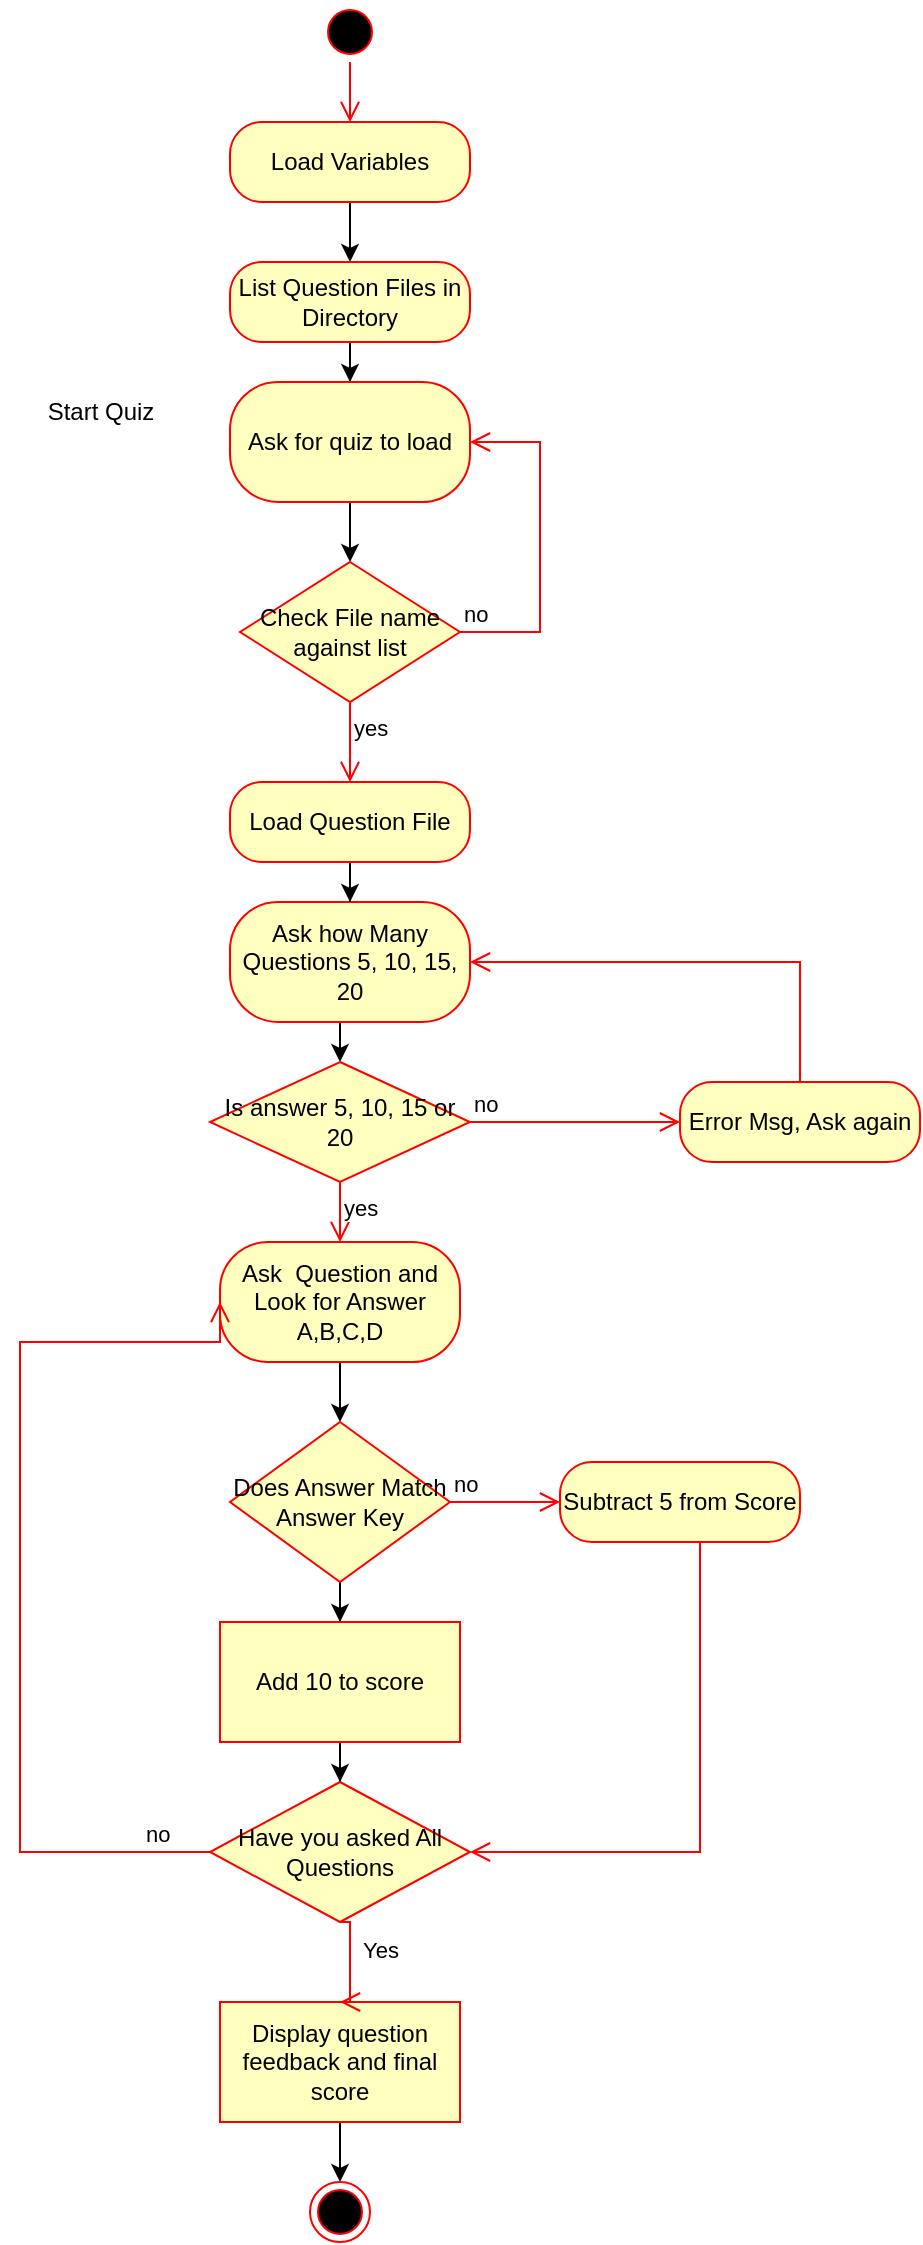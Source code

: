 <mxfile version="22.1.17" type="github">
  <diagram name="Page-1" id="bHBYUuS_1wNKQq4gKL0O">
    <mxGraphModel dx="875" dy="442" grid="1" gridSize="10" guides="1" tooltips="1" connect="1" arrows="1" fold="1" page="1" pageScale="1" pageWidth="827" pageHeight="1169" math="0" shadow="0">
      <root>
        <mxCell id="0" />
        <mxCell id="1" parent="0" />
        <mxCell id="7rvZdRIhid-Xw_DGqHvA-44" value="" style="edgeStyle=orthogonalEdgeStyle;rounded=0;orthogonalLoop=1;jettySize=auto;html=1;" edge="1" parent="1" source="vBl7tX9VGNm2oZG5aJBP-1" target="7rvZdRIhid-Xw_DGqHvA-42">
          <mxGeometry relative="1" as="geometry" />
        </mxCell>
        <mxCell id="vBl7tX9VGNm2oZG5aJBP-1" value="Load Variables" style="rounded=1;whiteSpace=wrap;html=1;arcSize=40;fontColor=#000000;fillColor=#ffffc0;strokeColor=#ff0000;" parent="1" vertex="1">
          <mxGeometry x="315" y="60" width="120" height="40" as="geometry" />
        </mxCell>
        <mxCell id="vBl7tX9VGNm2oZG5aJBP-5" value="" style="ellipse;html=1;shape=startState;fillColor=#000000;strokeColor=#ff0000;" parent="1" vertex="1">
          <mxGeometry x="360" width="30" height="30" as="geometry" />
        </mxCell>
        <mxCell id="vBl7tX9VGNm2oZG5aJBP-6" value="" style="edgeStyle=orthogonalEdgeStyle;html=1;verticalAlign=bottom;endArrow=open;endSize=8;strokeColor=#ff0000;rounded=0;entryX=0.5;entryY=0;entryDx=0;entryDy=0;" parent="1" source="vBl7tX9VGNm2oZG5aJBP-5" edge="1" target="vBl7tX9VGNm2oZG5aJBP-1">
          <mxGeometry relative="1" as="geometry">
            <mxPoint x="375" y="90" as="targetPoint" />
          </mxGeometry>
        </mxCell>
        <mxCell id="vBl7tX9VGNm2oZG5aJBP-17" value="Start Quiz" style="text;html=1;align=center;verticalAlign=middle;resizable=0;points=[];autosize=1;strokeColor=none;fillColor=none;" parent="1" vertex="1">
          <mxGeometry x="210" y="190" width="80" height="30" as="geometry" />
        </mxCell>
        <mxCell id="7rvZdRIhid-Xw_DGqHvA-33" style="edgeStyle=orthogonalEdgeStyle;rounded=0;orthogonalLoop=1;jettySize=auto;html=1;exitX=0.5;exitY=1;exitDx=0;exitDy=0;entryX=0.5;entryY=0;entryDx=0;entryDy=0;" edge="1" parent="1" source="7rvZdRIhid-Xw_DGqHvA-1" target="7rvZdRIhid-Xw_DGqHvA-28">
          <mxGeometry relative="1" as="geometry" />
        </mxCell>
        <mxCell id="7rvZdRIhid-Xw_DGqHvA-1" value="Ask how Many Questions 5, 10, 15, 20" style="whiteSpace=wrap;html=1;fillColor=#ffffc0;strokeColor=#ff0000;fontColor=#000000;rounded=1;arcSize=40;" vertex="1" parent="1">
          <mxGeometry x="315" y="450" width="120" height="60" as="geometry" />
        </mxCell>
        <mxCell id="7rvZdRIhid-Xw_DGqHvA-15" value="" style="edgeStyle=orthogonalEdgeStyle;rounded=0;orthogonalLoop=1;jettySize=auto;html=1;" edge="1" parent="1" source="7rvZdRIhid-Xw_DGqHvA-10" target="7rvZdRIhid-Xw_DGqHvA-12">
          <mxGeometry relative="1" as="geometry" />
        </mxCell>
        <mxCell id="7rvZdRIhid-Xw_DGqHvA-10" value="Ask&amp;nbsp; Question and Look for Answer A,B,C,D" style="whiteSpace=wrap;html=1;fillColor=#ffffc0;strokeColor=#ff0000;fontColor=#000000;rounded=1;arcSize=40;" vertex="1" parent="1">
          <mxGeometry x="310" y="620" width="120" height="60" as="geometry" />
        </mxCell>
        <mxCell id="7rvZdRIhid-Xw_DGqHvA-17" value="" style="edgeStyle=orthogonalEdgeStyle;rounded=0;orthogonalLoop=1;jettySize=auto;html=1;" edge="1" parent="1" source="7rvZdRIhid-Xw_DGqHvA-12" target="7rvZdRIhid-Xw_DGqHvA-16">
          <mxGeometry relative="1" as="geometry" />
        </mxCell>
        <mxCell id="7rvZdRIhid-Xw_DGqHvA-12" value="Does Answer Match Answer Key" style="rhombus;whiteSpace=wrap;html=1;fontColor=#000000;fillColor=#ffffc0;strokeColor=#ff0000;" vertex="1" parent="1">
          <mxGeometry x="315" y="710" width="110" height="80" as="geometry" />
        </mxCell>
        <mxCell id="7rvZdRIhid-Xw_DGqHvA-13" value="no" style="edgeStyle=orthogonalEdgeStyle;html=1;align=left;verticalAlign=bottom;endArrow=open;endSize=8;strokeColor=#ff0000;rounded=0;entryX=0;entryY=0.5;entryDx=0;entryDy=0;" edge="1" source="7rvZdRIhid-Xw_DGqHvA-12" parent="1" target="7rvZdRIhid-Xw_DGqHvA-18">
          <mxGeometry x="-1" relative="1" as="geometry">
            <mxPoint x="520" y="770" as="targetPoint" />
          </mxGeometry>
        </mxCell>
        <mxCell id="7rvZdRIhid-Xw_DGqHvA-23" value="" style="edgeStyle=orthogonalEdgeStyle;rounded=0;orthogonalLoop=1;jettySize=auto;html=1;" edge="1" parent="1" source="7rvZdRIhid-Xw_DGqHvA-16" target="7rvZdRIhid-Xw_DGqHvA-20">
          <mxGeometry relative="1" as="geometry" />
        </mxCell>
        <mxCell id="7rvZdRIhid-Xw_DGqHvA-16" value="Add 10 to score" style="whiteSpace=wrap;html=1;fillColor=#ffffc0;strokeColor=#ff0000;fontColor=#000000;" vertex="1" parent="1">
          <mxGeometry x="310" y="810" width="120" height="60" as="geometry" />
        </mxCell>
        <mxCell id="7rvZdRIhid-Xw_DGqHvA-18" value="Subtract 5 from Score" style="rounded=1;whiteSpace=wrap;html=1;arcSize=40;fontColor=#000000;fillColor=#ffffc0;strokeColor=#ff0000;" vertex="1" parent="1">
          <mxGeometry x="480" y="730" width="120" height="40" as="geometry" />
        </mxCell>
        <mxCell id="7rvZdRIhid-Xw_DGqHvA-19" value="" style="edgeStyle=orthogonalEdgeStyle;html=1;verticalAlign=bottom;endArrow=open;endSize=8;strokeColor=#ff0000;rounded=0;entryX=1;entryY=0.5;entryDx=0;entryDy=0;" edge="1" source="7rvZdRIhid-Xw_DGqHvA-18" parent="1" target="7rvZdRIhid-Xw_DGqHvA-20">
          <mxGeometry relative="1" as="geometry">
            <mxPoint x="600" y="860" as="targetPoint" />
            <Array as="points">
              <mxPoint x="550" y="925" />
            </Array>
          </mxGeometry>
        </mxCell>
        <mxCell id="7rvZdRIhid-Xw_DGqHvA-20" value="Have you asked All Questions" style="rhombus;whiteSpace=wrap;html=1;fontColor=#000000;fillColor=#ffffc0;strokeColor=#ff0000;" vertex="1" parent="1">
          <mxGeometry x="305" y="890" width="130" height="70" as="geometry" />
        </mxCell>
        <mxCell id="7rvZdRIhid-Xw_DGqHvA-21" value="no" style="edgeStyle=orthogonalEdgeStyle;html=1;align=left;verticalAlign=bottom;endArrow=open;endSize=8;strokeColor=#ff0000;rounded=0;entryX=0;entryY=0.5;entryDx=0;entryDy=0;" edge="1" source="7rvZdRIhid-Xw_DGqHvA-20" parent="1" target="7rvZdRIhid-Xw_DGqHvA-10">
          <mxGeometry x="-0.855" relative="1" as="geometry">
            <mxPoint x="220" y="710" as="targetPoint" />
            <Array as="points">
              <mxPoint x="210" y="925" />
              <mxPoint x="210" y="670" />
              <mxPoint x="310" y="670" />
            </Array>
            <mxPoint as="offset" />
          </mxGeometry>
        </mxCell>
        <mxCell id="7rvZdRIhid-Xw_DGqHvA-51" value="" style="edgeStyle=orthogonalEdgeStyle;rounded=0;orthogonalLoop=1;jettySize=auto;html=1;" edge="1" parent="1" source="7rvZdRIhid-Xw_DGqHvA-24" target="7rvZdRIhid-Xw_DGqHvA-26">
          <mxGeometry relative="1" as="geometry" />
        </mxCell>
        <mxCell id="7rvZdRIhid-Xw_DGqHvA-24" value="Display question feedback and final score" style="whiteSpace=wrap;html=1;fillColor=#ffffc0;strokeColor=#ff0000;fontColor=#000000;" vertex="1" parent="1">
          <mxGeometry x="310" y="1000" width="120" height="60" as="geometry" />
        </mxCell>
        <mxCell id="7rvZdRIhid-Xw_DGqHvA-28" value="Is answer 5, 10, 15 or 20" style="rhombus;whiteSpace=wrap;html=1;fontColor=#000000;fillColor=#ffffc0;strokeColor=#ff0000;" vertex="1" parent="1">
          <mxGeometry x="305" y="530" width="130" height="60" as="geometry" />
        </mxCell>
        <mxCell id="7rvZdRIhid-Xw_DGqHvA-29" value="no" style="edgeStyle=orthogonalEdgeStyle;html=1;align=left;verticalAlign=bottom;endArrow=open;endSize=8;strokeColor=#ff0000;rounded=0;entryX=0;entryY=0.5;entryDx=0;entryDy=0;" edge="1" source="7rvZdRIhid-Xw_DGqHvA-28" parent="1" target="7rvZdRIhid-Xw_DGqHvA-31">
          <mxGeometry x="-1" relative="1" as="geometry">
            <mxPoint x="510" y="560" as="targetPoint" />
          </mxGeometry>
        </mxCell>
        <mxCell id="7rvZdRIhid-Xw_DGqHvA-30" value="yes" style="edgeStyle=orthogonalEdgeStyle;html=1;align=left;verticalAlign=top;endArrow=open;endSize=8;strokeColor=#ff0000;rounded=0;entryX=0.5;entryY=0;entryDx=0;entryDy=0;" edge="1" source="7rvZdRIhid-Xw_DGqHvA-28" parent="1" target="7rvZdRIhid-Xw_DGqHvA-10">
          <mxGeometry x="-1" relative="1" as="geometry">
            <mxPoint x="370" y="640" as="targetPoint" />
          </mxGeometry>
        </mxCell>
        <mxCell id="7rvZdRIhid-Xw_DGqHvA-31" value="Error Msg, Ask again" style="rounded=1;whiteSpace=wrap;html=1;arcSize=40;fontColor=#000000;fillColor=#ffffc0;strokeColor=#ff0000;" vertex="1" parent="1">
          <mxGeometry x="540" y="540" width="120" height="40" as="geometry" />
        </mxCell>
        <mxCell id="7rvZdRIhid-Xw_DGqHvA-32" value="" style="edgeStyle=orthogonalEdgeStyle;html=1;verticalAlign=bottom;endArrow=open;endSize=8;strokeColor=#ff0000;rounded=0;entryX=1;entryY=0.5;entryDx=0;entryDy=0;" edge="1" source="7rvZdRIhid-Xw_DGqHvA-31" parent="1" target="7rvZdRIhid-Xw_DGqHvA-1">
          <mxGeometry relative="1" as="geometry">
            <mxPoint x="600" y="640" as="targetPoint" />
            <Array as="points">
              <mxPoint x="600" y="480" />
            </Array>
          </mxGeometry>
        </mxCell>
        <mxCell id="7rvZdRIhid-Xw_DGqHvA-34" value="" style="edgeStyle=orthogonalEdgeStyle;html=1;align=left;verticalAlign=top;endArrow=open;endSize=8;strokeColor=#ff0000;rounded=0;entryX=0.5;entryY=0;entryDx=0;entryDy=0;exitX=0.5;exitY=1;exitDx=0;exitDy=0;" edge="1" parent="1" source="7rvZdRIhid-Xw_DGqHvA-20" target="7rvZdRIhid-Xw_DGqHvA-24">
          <mxGeometry x="-1" relative="1" as="geometry">
            <mxPoint x="375" y="1030" as="targetPoint" />
            <mxPoint x="375" y="1000" as="sourcePoint" />
            <Array as="points">
              <mxPoint x="375" y="960" />
            </Array>
          </mxGeometry>
        </mxCell>
        <mxCell id="7rvZdRIhid-Xw_DGqHvA-36" value="Yes" style="edgeLabel;html=1;align=center;verticalAlign=middle;resizable=0;points=[];" vertex="1" connectable="0" parent="7rvZdRIhid-Xw_DGqHvA-34">
          <mxGeometry x="-0.244" y="1" relative="1" as="geometry">
            <mxPoint x="14" as="offset" />
          </mxGeometry>
        </mxCell>
        <mxCell id="7rvZdRIhid-Xw_DGqHvA-26" value="" style="ellipse;html=1;shape=endState;fillColor=#000000;strokeColor=#ff0000;" vertex="1" parent="1">
          <mxGeometry x="355" y="1090" width="30" height="30" as="geometry" />
        </mxCell>
        <mxCell id="7rvZdRIhid-Xw_DGqHvA-38" style="edgeStyle=orthogonalEdgeStyle;rounded=0;orthogonalLoop=1;jettySize=auto;html=1;entryX=0.5;entryY=0;entryDx=0;entryDy=0;" edge="1" parent="1" source="vBl7tX9VGNm2oZG5aJBP-7" target="7rvZdRIhid-Xw_DGqHvA-1">
          <mxGeometry relative="1" as="geometry" />
        </mxCell>
        <mxCell id="vBl7tX9VGNm2oZG5aJBP-7" value="Load Question File" style="rounded=1;whiteSpace=wrap;html=1;arcSize=40;fontColor=#000000;fillColor=#ffffc0;strokeColor=#ff0000;" parent="1" vertex="1">
          <mxGeometry x="315" y="390" width="120" height="40" as="geometry" />
        </mxCell>
        <mxCell id="7rvZdRIhid-Xw_DGqHvA-46" value="" style="edgeStyle=orthogonalEdgeStyle;rounded=0;orthogonalLoop=1;jettySize=auto;html=1;" edge="1" parent="1" source="7rvZdRIhid-Xw_DGqHvA-42" target="7rvZdRIhid-Xw_DGqHvA-45">
          <mxGeometry relative="1" as="geometry" />
        </mxCell>
        <mxCell id="7rvZdRIhid-Xw_DGqHvA-42" value="List Question Files in Directory" style="rounded=1;whiteSpace=wrap;html=1;arcSize=40;fontColor=#000000;fillColor=#ffffc0;strokeColor=#ff0000;" vertex="1" parent="1">
          <mxGeometry x="315" y="130" width="120" height="40" as="geometry" />
        </mxCell>
        <mxCell id="7rvZdRIhid-Xw_DGqHvA-50" value="" style="edgeStyle=orthogonalEdgeStyle;rounded=0;orthogonalLoop=1;jettySize=auto;html=1;" edge="1" parent="1" source="7rvZdRIhid-Xw_DGqHvA-45" target="7rvZdRIhid-Xw_DGqHvA-47">
          <mxGeometry relative="1" as="geometry" />
        </mxCell>
        <mxCell id="7rvZdRIhid-Xw_DGqHvA-45" value="Ask for quiz to load" style="whiteSpace=wrap;html=1;fillColor=#ffffc0;strokeColor=#ff0000;fontColor=#000000;rounded=1;arcSize=40;" vertex="1" parent="1">
          <mxGeometry x="315" y="190" width="120" height="60" as="geometry" />
        </mxCell>
        <mxCell id="7rvZdRIhid-Xw_DGqHvA-47" value="Check File name against list" style="rhombus;whiteSpace=wrap;html=1;fontColor=#000000;fillColor=#ffffc0;strokeColor=#ff0000;" vertex="1" parent="1">
          <mxGeometry x="320" y="280" width="110" height="70" as="geometry" />
        </mxCell>
        <mxCell id="7rvZdRIhid-Xw_DGqHvA-48" value="no" style="edgeStyle=orthogonalEdgeStyle;html=1;align=left;verticalAlign=bottom;endArrow=open;endSize=8;strokeColor=#ff0000;rounded=0;entryX=1;entryY=0.5;entryDx=0;entryDy=0;" edge="1" source="7rvZdRIhid-Xw_DGqHvA-47" parent="1" target="7rvZdRIhid-Xw_DGqHvA-45">
          <mxGeometry x="-1" relative="1" as="geometry">
            <mxPoint x="510" y="300" as="targetPoint" />
            <Array as="points">
              <mxPoint x="470" y="315" />
              <mxPoint x="470" y="220" />
            </Array>
          </mxGeometry>
        </mxCell>
        <mxCell id="7rvZdRIhid-Xw_DGqHvA-49" value="yes" style="edgeStyle=orthogonalEdgeStyle;html=1;align=left;verticalAlign=top;endArrow=open;endSize=8;strokeColor=#ff0000;rounded=0;entryX=0.5;entryY=0;entryDx=0;entryDy=0;" edge="1" source="7rvZdRIhid-Xw_DGqHvA-47" parent="1" target="vBl7tX9VGNm2oZG5aJBP-7">
          <mxGeometry x="-1" relative="1" as="geometry">
            <mxPoint x="370" y="380" as="targetPoint" />
          </mxGeometry>
        </mxCell>
      </root>
    </mxGraphModel>
  </diagram>
</mxfile>

